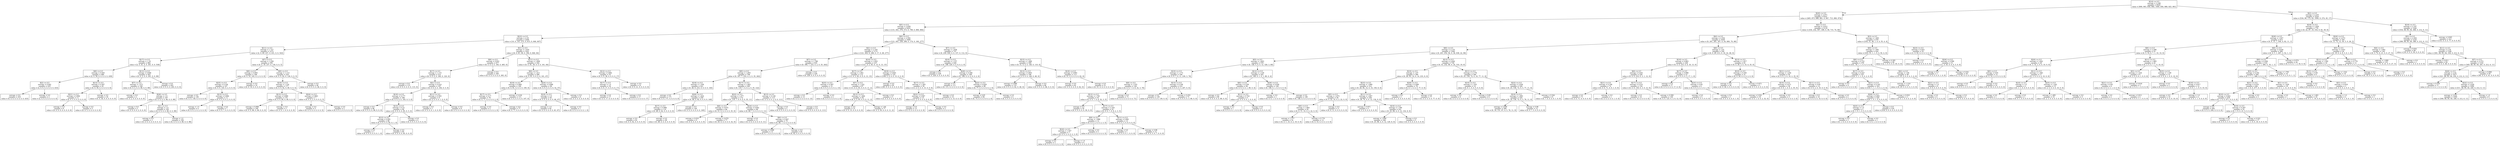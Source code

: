 digraph Tree {
node [shape=box] ;
0 [label="X[14] <= 0.5\nentropy = 3.168\nsamples = 8545\nvalue = [999, 963, 858, 964, 1000, 856, 989, 925, 991]"] ;
1 [label="X[20] <= 0.5\nentropy = 2.971\nsamples = 6321\nvalue = [465, 873, 686, 881, 0, 847, 715, 880, 974]"] ;
0 -> 1 [labeldistance=2.5, labelangle=45, headlabel="True"] ;
2 [label="X[5] <= 0.5\nentropy = 2.658\nsamples = 4203\nvalue = [131, 641, 379, 573, 0, 789, 0, 806, 884]"] ;
1 -> 2 ;
3 [label="X[23] <= 0.5\nentropy = 2.18\nsamples = 2294\nvalue = [10, 0, 141, 275, 0, 615, 0, 646, 607]"] ;
2 -> 3 ;
4 [label="X[11] <= 0.5\nentropy = 1.727\nsamples = 1273\nvalue = [2, 0, 60, 237, 0, 431, 0, 0, 543]"] ;
3 -> 4 ;
5 [label="X[17] <= 0.5\nentropy = 1.19\nsamples = 882\nvalue = [2, 0, 41, 0, 0, 301, 0, 0, 538]"] ;
4 -> 5 ;
6 [label="X[8] <= 0.5\nentropy = 0.445\nsamples = 480\nvalue = [2, 0, 39, 0, 0, 0, 0, 0, 439]"] ;
5 -> 6 ;
7 [label="X[2] <= 0.5\nentropy = 0.042\nsamples = 435\nvalue = [2, 0, 0, 0, 0, 0, 0, 0, 433]"] ;
6 -> 7 ;
8 [label="entropy = 0.0\nsamples = 433\nvalue = [0, 0, 0, 0, 0, 0, 0, 0, 433]"] ;
7 -> 8 ;
9 [label="entropy = 0.0\nsamples = 2\nvalue = [2, 0, 0, 0, 0, 0, 0, 0, 0]"] ;
7 -> 9 ;
10 [label="X[13] <= 0.5\nentropy = 0.567\nsamples = 45\nvalue = [0, 0, 39, 0, 0, 0, 0, 0, 6]"] ;
6 -> 10 ;
11 [label="X[21] <= 0.5\nentropy = 0.994\nsamples = 11\nvalue = [0, 0, 5, 0, 0, 0, 0, 0, 6]"] ;
10 -> 11 ;
12 [label="entropy = 0.0\nsamples = 6\nvalue = [0, 0, 0, 0, 0, 0, 0, 0, 6]"] ;
11 -> 12 ;
13 [label="entropy = 0.0\nsamples = 5\nvalue = [0, 0, 5, 0, 0, 0, 0, 0, 0]"] ;
11 -> 13 ;
14 [label="entropy = 0.0\nsamples = 34\nvalue = [0, 0, 34, 0, 0, 0, 0, 0, 0]"] ;
10 -> 14 ;
15 [label="X[13] <= 0.5\nentropy = 0.848\nsamples = 402\nvalue = [0, 0, 2, 0, 0, 301, 0, 0, 99]"] ;
5 -> 15 ;
16 [label="X[7] <= 0.5\nentropy = 1.071\nsamples = 199\nvalue = [0, 0, 2, 0, 0, 98, 0, 0, 99]"] ;
15 -> 16 ;
17 [label="entropy = 0.0\nsamples = 2\nvalue = [0, 0, 2, 0, 0, 0, 0, 0, 0]"] ;
16 -> 17 ;
18 [label="X[26] <= 0.5\nentropy = 1.0\nsamples = 197\nvalue = [0, 0, 0, 0, 0, 98, 0, 0, 99]"] ;
16 -> 18 ;
19 [label="entropy = 0.0\nsamples = 2\nvalue = [0, 0, 0, 0, 0, 2, 0, 0, 0]"] ;
18 -> 19 ;
20 [label="X[1] <= 0.5\nentropy = 1.0\nsamples = 195\nvalue = [0, 0, 0, 0, 0, 96, 0, 0, 99]"] ;
18 -> 20 ;
21 [label="entropy = 0.0\nsamples = 1\nvalue = [0, 0, 0, 0, 0, 0, 0, 0, 1]"] ;
20 -> 21 ;
22 [label="entropy = 1.0\nsamples = 194\nvalue = [0, 0, 0, 0, 0, 96, 0, 0, 98]"] ;
20 -> 22 ;
23 [label="entropy = 0.0\nsamples = 203\nvalue = [0, 0, 0, 0, 0, 203, 0, 0, 0]"] ;
15 -> 23 ;
24 [label="X[7] <= 0.5\nentropy = 1.258\nsamples = 391\nvalue = [0, 0, 19, 237, 0, 130, 0, 0, 5]"] ;
4 -> 24 ;
25 [label="X[8] <= 0.5\nentropy = 0.605\nsamples = 166\nvalue = [0, 0, 19, 145, 0, 2, 0, 0, 0]"] ;
24 -> 25 ;
26 [label="X[25] <= 0.5\nentropy = 0.104\nsamples = 147\nvalue = [0, 0, 0, 145, 0, 2, 0, 0, 0]"] ;
25 -> 26 ;
27 [label="entropy = 0.0\nsamples = 136\nvalue = [0, 0, 0, 136, 0, 0, 0, 0, 0]"] ;
26 -> 27 ;
28 [label="X[15] <= 0.5\nentropy = 0.684\nsamples = 11\nvalue = [0, 0, 0, 9, 0, 2, 0, 0, 0]"] ;
26 -> 28 ;
29 [label="entropy = 1.0\nsamples = 4\nvalue = [0, 0, 0, 2, 0, 2, 0, 0, 0]"] ;
28 -> 29 ;
30 [label="entropy = 0.0\nsamples = 7\nvalue = [0, 0, 0, 7, 0, 0, 0, 0, 0]"] ;
28 -> 30 ;
31 [label="entropy = 0.0\nsamples = 19\nvalue = [0, 0, 19, 0, 0, 0, 0, 0, 0]"] ;
25 -> 31 ;
32 [label="X[0] <= 0.5\nentropy = 1.113\nsamples = 225\nvalue = [0, 0, 0, 92, 0, 128, 0, 0, 5]"] ;
24 -> 32 ;
33 [label="X[16] <= 0.5\nentropy = 1.154\nsamples = 177\nvalue = [0, 0, 0, 92, 0, 80, 0, 0, 5]"] ;
32 -> 33 ;
34 [label="X[13] <= 0.5\nentropy = 0.998\nsamples = 170\nvalue = [0, 0, 0, 90, 0, 80, 0, 0, 0]"] ;
33 -> 34 ;
35 [label="entropy = 0.998\nsamples = 169\nvalue = [0, 0, 0, 89, 0, 80, 0, 0, 0]"] ;
34 -> 35 ;
36 [label="entropy = 0.0\nsamples = 1\nvalue = [0, 0, 0, 1, 0, 0, 0, 0, 0]"] ;
34 -> 36 ;
37 [label="X[24] <= 0.5\nentropy = 0.863\nsamples = 7\nvalue = [0, 0, 0, 2, 0, 0, 0, 0, 5]"] ;
33 -> 37 ;
38 [label="entropy = 0.0\nsamples = 5\nvalue = [0, 0, 0, 0, 0, 0, 0, 0, 5]"] ;
37 -> 38 ;
39 [label="entropy = 0.0\nsamples = 2\nvalue = [0, 0, 0, 2, 0, 0, 0, 0, 0]"] ;
37 -> 39 ;
40 [label="entropy = 0.0\nsamples = 48\nvalue = [0, 0, 0, 0, 0, 48, 0, 0, 0]"] ;
32 -> 40 ;
41 [label="X[1] <= 0.5\nentropy = 1.635\nsamples = 1021\nvalue = [8, 0, 81, 38, 0, 184, 0, 646, 64]"] ;
3 -> 41 ;
42 [label="X[6] <= 0.5\nentropy = 0.931\nsamples = 677\nvalue = [8, 0, 0, 0, 0, 184, 0, 485, 0]"] ;
41 -> 42 ;
43 [label="X[17] <= 0.5\nentropy = 1.115\nsamples = 312\nvalue = [8, 0, 0, 0, 0, 184, 0, 120, 0]"] ;
42 -> 43 ;
44 [label="entropy = 0.0\nsamples = 115\nvalue = [0, 0, 0, 0, 0, 0, 0, 115, 0]"] ;
43 -> 44 ;
45 [label="X[2] <= 0.5\nentropy = 0.414\nsamples = 197\nvalue = [8, 0, 0, 0, 0, 184, 0, 5, 0]"] ;
43 -> 45 ;
46 [label="X[19] <= 0.5\nentropy = 0.177\nsamples = 188\nvalue = [0, 0, 0, 0, 0, 183, 0, 5, 0]"] ;
45 -> 46 ;
47 [label="entropy = 0.0\nsamples = 98\nvalue = [0, 0, 0, 0, 0, 98, 0, 0, 0]"] ;
46 -> 47 ;
48 [label="X[10] <= 0.5\nentropy = 0.31\nsamples = 90\nvalue = [0, 0, 0, 0, 0, 85, 0, 5, 0]"] ;
46 -> 48 ;
49 [label="X[12] <= 0.5\nentropy = 0.091\nsamples = 86\nvalue = [0, 0, 0, 0, 0, 85, 0, 1, 0]"] ;
48 -> 49 ;
50 [label="entropy = 0.0\nsamples = 1\nvalue = [0, 0, 0, 0, 0, 0, 0, 1, 0]"] ;
49 -> 50 ;
51 [label="entropy = 0.0\nsamples = 85\nvalue = [0, 0, 0, 0, 0, 85, 0, 0, 0]"] ;
49 -> 51 ;
52 [label="entropy = 0.0\nsamples = 4\nvalue = [0, 0, 0, 0, 0, 0, 0, 4, 0]"] ;
48 -> 52 ;
53 [label="X[11] <= 0.5\nentropy = 0.503\nsamples = 9\nvalue = [8, 0, 0, 0, 0, 1, 0, 0, 0]"] ;
45 -> 53 ;
54 [label="entropy = 0.0\nsamples = 1\nvalue = [0, 0, 0, 0, 0, 1, 0, 0, 0]"] ;
53 -> 54 ;
55 [label="entropy = 0.0\nsamples = 8\nvalue = [8, 0, 0, 0, 0, 0, 0, 0, 0]"] ;
53 -> 55 ;
56 [label="entropy = 0.0\nsamples = 365\nvalue = [0, 0, 0, 0, 0, 0, 0, 365, 0]"] ;
42 -> 56 ;
57 [label="X[11] <= 0.5\nentropy = 1.806\nsamples = 344\nvalue = [0, 0, 81, 38, 0, 0, 0, 161, 64]"] ;
41 -> 57 ;
58 [label="X[6] <= 0.5\nentropy = 1.411\nsamples = 289\nvalue = [0, 0, 81, 0, 0, 0, 0, 161, 47]"] ;
57 -> 58 ;
59 [label="X[18] <= 0.5\nentropy = 0.984\nsamples = 190\nvalue = [0, 0, 81, 0, 0, 0, 0, 109, 0]"] ;
58 -> 59 ;
60 [label="X[17] <= 0.5\nentropy = 0.17\nsamples = 79\nvalue = [0, 0, 77, 0, 0, 0, 0, 2, 0]"] ;
59 -> 60 ;
61 [label="entropy = 0.0\nsamples = 2\nvalue = [0, 0, 0, 0, 0, 0, 0, 2, 0]"] ;
60 -> 61 ;
62 [label="entropy = 0.0\nsamples = 77\nvalue = [0, 0, 77, 0, 0, 0, 0, 0, 0]"] ;
60 -> 62 ;
63 [label="entropy = 0.224\nsamples = 111\nvalue = [0, 0, 4, 0, 0, 0, 0, 107, 0]"] ;
59 -> 63 ;
64 [label="X[24] <= 0.5\nentropy = 0.998\nsamples = 99\nvalue = [0, 0, 0, 0, 0, 0, 0, 52, 47]"] ;
58 -> 64 ;
65 [label="X[18] <= 0.5\nentropy = 1.0\nsamples = 93\nvalue = [0, 0, 0, 0, 0, 0, 0, 46, 47]"] ;
64 -> 65 ;
66 [label="entropy = 1.0\nsamples = 92\nvalue = [0, 0, 0, 0, 0, 0, 0, 45, 47]"] ;
65 -> 66 ;
67 [label="entropy = 0.0\nsamples = 1\nvalue = [0, 0, 0, 0, 0, 0, 0, 1, 0]"] ;
65 -> 67 ;
68 [label="entropy = 0.0\nsamples = 6\nvalue = [0, 0, 0, 0, 0, 0, 0, 6, 0]"] ;
64 -> 68 ;
69 [label="X[12] <= 0.5\nentropy = 0.892\nsamples = 55\nvalue = [0, 0, 0, 38, 0, 0, 0, 0, 17]"] ;
57 -> 69 ;
70 [label="X[17] <= 0.5\nentropy = 1.0\nsamples = 34\nvalue = [0, 0, 0, 17, 0, 0, 0, 0, 17]"] ;
69 -> 70 ;
71 [label="entropy = 0.0\nsamples = 17\nvalue = [0, 0, 0, 17, 0, 0, 0, 0, 0]"] ;
70 -> 71 ;
72 [label="entropy = 0.0\nsamples = 17\nvalue = [0, 0, 0, 0, 0, 0, 0, 0, 17]"] ;
70 -> 72 ;
73 [label="entropy = 0.0\nsamples = 21\nvalue = [0, 0, 0, 21, 0, 0, 0, 0, 0]"] ;
69 -> 73 ;
74 [label="X[0] <= 0.5\nentropy = 2.592\nsamples = 1909\nvalue = [121, 641, 238, 298, 0, 174, 0, 160, 277]"] ;
2 -> 74 ;
75 [label="X[2] <= 0.5\nentropy = 2.193\nsamples = 1172\nvalue = [121, 402, 9, 298, 0, 17, 0, 48, 277]"] ;
74 -> 75 ;
76 [label="X[7] <= 0.5\nentropy = 1.788\nsamples = 935\nvalue = [0, 396, 7, 233, 0, 2, 0, 35, 262]"] ;
75 -> 76 ;
77 [label="X[9] <= 0.5\nentropy = 1.855\nsamples = 706\nvalue = [0, 167, 7, 233, 0, 2, 0, 35, 262]"] ;
76 -> 77 ;
78 [label="X[18] <= 0.5\nentropy = 1.358\nsamples = 421\nvalue = [0, 48, 0, 233, 0, 0, 0, 0, 140]"] ;
77 -> 78 ;
79 [label="entropy = 0.0\nsamples = 171\nvalue = [0, 0, 0, 171, 0, 0, 0, 0, 0]"] ;
78 -> 79 ;
80 [label="X[26] <= 0.5\nentropy = 1.424\nsamples = 250\nvalue = [0, 48, 0, 62, 0, 0, 0, 0, 140]"] ;
78 -> 80 ;
81 [label="X[17] <= 0.5\nentropy = 0.988\nsamples = 110\nvalue = [0, 48, 0, 62, 0, 0, 0, 0, 0]"] ;
80 -> 81 ;
82 [label="entropy = 0.0\nsamples = 62\nvalue = [0, 0, 0, 62, 0, 0, 0, 0, 0]"] ;
81 -> 82 ;
83 [label="entropy = 0.0\nsamples = 48\nvalue = [0, 48, 0, 0, 0, 0, 0, 0, 0]"] ;
81 -> 83 ;
84 [label="entropy = 0.0\nsamples = 140\nvalue = [0, 0, 0, 0, 0, 0, 0, 0, 140]"] ;
80 -> 84 ;
85 [label="X[17] <= 0.5\nentropy = 1.603\nsamples = 285\nvalue = [0, 119, 7, 0, 0, 2, 0, 35, 122]"] ;
77 -> 85 ;
86 [label="X[22] <= 0.5\nentropy = 1.277\nsamples = 172\nvalue = [0, 119, 7, 0, 0, 0, 0, 35, 11]"] ;
85 -> 86 ;
87 [label="X[6] <= 0.5\nentropy = 0.975\nsamples = 86\nvalue = [0, 51, 0, 0, 0, 0, 0, 35, 0]"] ;
86 -> 87 ;
88 [label="entropy = 0.918\nsamples = 9\nvalue = [0, 6, 0, 0, 0, 0, 0, 3, 0]"] ;
87 -> 88 ;
89 [label="entropy = 0.979\nsamples = 77\nvalue = [0, 45, 0, 0, 0, 0, 0, 32, 0]"] ;
87 -> 89 ;
90 [label="X[24] <= 0.5\nentropy = 0.942\nsamples = 86\nvalue = [0, 68, 7, 0, 0, 0, 0, 0, 11]"] ;
86 -> 90 ;
91 [label="entropy = 0.0\nsamples = 11\nvalue = [0, 0, 0, 0, 0, 0, 0, 0, 11]"] ;
90 -> 91 ;
92 [label="X[6] <= 0.5\nentropy = 0.447\nsamples = 75\nvalue = [0, 68, 7, 0, 0, 0, 0, 0, 0]"] ;
90 -> 92 ;
93 [label="entropy = 0.996\nsamples = 13\nvalue = [0, 6, 7, 0, 0, 0, 0, 0, 0]"] ;
92 -> 93 ;
94 [label="entropy = 0.0\nsamples = 62\nvalue = [0, 62, 0, 0, 0, 0, 0, 0, 0]"] ;
92 -> 94 ;
95 [label="X[13] <= 0.5\nentropy = 0.128\nsamples = 113\nvalue = [0, 0, 0, 0, 0, 2, 0, 0, 111]"] ;
85 -> 95 ;
96 [label="entropy = 0.0\nsamples = 2\nvalue = [0, 0, 0, 0, 0, 2, 0, 0, 0]"] ;
95 -> 96 ;
97 [label="entropy = 0.0\nsamples = 111\nvalue = [0, 0, 0, 0, 0, 0, 0, 0, 111]"] ;
95 -> 97 ;
98 [label="entropy = 0.0\nsamples = 229\nvalue = [0, 229, 0, 0, 0, 0, 0, 0, 0]"] ;
76 -> 98 ;
99 [label="X[10] <= 0.5\nentropy = 1.933\nsamples = 237\nvalue = [121, 6, 2, 65, 0, 15, 0, 13, 15]"] ;
75 -> 99 ;
100 [label="X[17] <= 0.5\nentropy = 1.841\nsamples = 112\nvalue = [13, 4, 2, 65, 0, 0, 0, 13, 15]"] ;
99 -> 100 ;
101 [label="X[25] <= 0.5\nentropy = 0.567\nsamples = 15\nvalue = [0, 0, 0, 0, 0, 0, 0, 2, 13]"] ;
100 -> 101 ;
102 [label="entropy = 0.0\nsamples = 13\nvalue = [0, 0, 0, 0, 0, 0, 0, 0, 13]"] ;
101 -> 102 ;
103 [label="entropy = 0.0\nsamples = 2\nvalue = [0, 0, 0, 0, 0, 0, 0, 2, 0]"] ;
101 -> 103 ;
104 [label="X[7] <= 0.5\nentropy = 1.552\nsamples = 97\nvalue = [13, 4, 2, 65, 0, 0, 0, 11, 2]"] ;
100 -> 104 ;
105 [label="X[13] <= 0.5\nentropy = 1.464\nsamples = 92\nvalue = [8, 4, 2, 65, 0, 0, 0, 11, 2]"] ;
104 -> 105 ;
106 [label="entropy = 0.0\nsamples = 15\nvalue = [0, 0, 0, 15, 0, 0, 0, 0, 0]"] ;
105 -> 106 ;
107 [label="entropy = 1.64\nsamples = 77\nvalue = [8, 4, 2, 50, 0, 0, 0, 11, 2]"] ;
105 -> 107 ;
108 [label="entropy = 0.0\nsamples = 5\nvalue = [5, 0, 0, 0, 0, 0, 0, 0, 0]"] ;
104 -> 108 ;
109 [label="X[18] <= 0.5\nentropy = 0.645\nsamples = 125\nvalue = [108, 2, 0, 0, 0, 15, 0, 0, 0]"] ;
99 -> 109 ;
110 [label="entropy = 0.0\nsamples = 95\nvalue = [95, 0, 0, 0, 0, 0, 0, 0, 0]"] ;
109 -> 110 ;
111 [label="X[17] <= 0.5\nentropy = 1.283\nsamples = 30\nvalue = [13, 2, 0, 0, 0, 15, 0, 0, 0]"] ;
109 -> 111 ;
112 [label="X[22] <= 0.5\nentropy = 0.567\nsamples = 15\nvalue = [13, 2, 0, 0, 0, 0, 0, 0, 0]"] ;
111 -> 112 ;
113 [label="entropy = 0.0\nsamples = 13\nvalue = [13, 0, 0, 0, 0, 0, 0, 0, 0]"] ;
112 -> 113 ;
114 [label="entropy = 0.0\nsamples = 2\nvalue = [0, 2, 0, 0, 0, 0, 0, 0, 0]"] ;
112 -> 114 ;
115 [label="entropy = 0.0\nsamples = 15\nvalue = [0, 0, 0, 0, 0, 15, 0, 0, 0]"] ;
111 -> 115 ;
116 [label="X[7] <= 0.5\nentropy = 1.939\nsamples = 737\nvalue = [0, 239, 229, 0, 0, 157, 0, 112, 0]"] ;
74 -> 116 ;
117 [label="X[10] <= 0.5\nentropy = 1.157\nsamples = 428\nvalue = [0, 188, 229, 0, 0, 9, 0, 2, 0]"] ;
116 -> 117 ;
118 [label="entropy = 0.0\nsamples = 229\nvalue = [0, 0, 229, 0, 0, 0, 0, 0, 0]"] ;
117 -> 118 ;
119 [label="X[26] <= 0.5\nentropy = 0.346\nsamples = 199\nvalue = [0, 188, 0, 0, 0, 9, 0, 2, 0]"] ;
117 -> 119 ;
120 [label="entropy = 0.0\nsamples = 111\nvalue = [0, 111, 0, 0, 0, 0, 0, 0, 0]"] ;
119 -> 120 ;
121 [label="X[22] <= 0.5\nentropy = 0.629\nsamples = 88\nvalue = [0, 77, 0, 0, 0, 9, 0, 2, 0]"] ;
119 -> 121 ;
122 [label="entropy = 0.65\nsamples = 84\nvalue = [0, 73, 0, 0, 0, 9, 0, 2, 0]"] ;
121 -> 122 ;
123 [label="entropy = 0.0\nsamples = 4\nvalue = [0, 4, 0, 0, 0, 0, 0, 0, 0]"] ;
121 -> 123 ;
124 [label="X[15] <= 0.5\nentropy = 1.468\nsamples = 309\nvalue = [0, 51, 0, 0, 0, 148, 0, 110, 0]"] ;
116 -> 124 ;
125 [label="X[13] <= 0.5\nentropy = 0.803\nsamples = 196\nvalue = [0, 0, 0, 0, 0, 148, 0, 48, 0]"] ;
124 -> 125 ;
126 [label="entropy = 0.988\nsamples = 110\nvalue = [0, 0, 0, 0, 0, 62, 0, 48, 0]"] ;
125 -> 126 ;
127 [label="entropy = 0.0\nsamples = 86\nvalue = [0, 0, 0, 0, 0, 86, 0, 0, 0]"] ;
125 -> 127 ;
128 [label="X[18] <= 0.5\nentropy = 0.993\nsamples = 113\nvalue = [0, 51, 0, 0, 0, 0, 0, 62, 0]"] ;
124 -> 128 ;
129 [label="entropy = 0.0\nsamples = 62\nvalue = [0, 0, 0, 0, 0, 0, 0, 62, 0]"] ;
128 -> 129 ;
130 [label="entropy = 0.0\nsamples = 51\nvalue = [0, 51, 0, 0, 0, 0, 0, 0, 0]"] ;
128 -> 130 ;
131 [label="X[2] <= 0.5\nentropy = 2.612\nsamples = 2118\nvalue = [334, 232, 307, 308, 0, 58, 715, 74, 90]"] ;
1 -> 131 ;
132 [label="X[4] <= 0.5\nentropy = 2.354\nsamples = 1639\nvalue = [0, 201, 261, 307, 0, 54, 660, 70, 86]"] ;
131 -> 132 ;
133 [label="X[8] <= 0.5\nentropy = 2.135\nsamples = 1309\nvalue = [0, 201, 232, 94, 0, 36, 638, 22, 86]"] ;
132 -> 133 ;
134 [label="X[5] <= 0.5\nentropy = 1.603\nsamples = 579\nvalue = [0, 148, 0, 8, 0, 12, 328, 3, 80]"] ;
133 -> 134 ;
135 [label="X[10] <= 0.5\nentropy = 1.173\nsamples = 336\nvalue = [0, 0, 0, 7, 0, 11, 239, 3, 76]"] ;
134 -> 135 ;
136 [label="X[6] <= 0.5\nentropy = 1.555\nsamples = 126\nvalue = [0, 0, 0, 7, 0, 8, 32, 3, 76]"] ;
135 -> 136 ;
137 [label="X[12] <= 0.5\nentropy = 1.781\nsamples = 55\nvalue = [0, 0, 0, 7, 0, 8, 32, 3, 5]"] ;
136 -> 137 ;
138 [label="entropy = 0.0\nsamples = 30\nvalue = [0, 0, 0, 0, 0, 0, 30, 0, 0]"] ;
137 -> 138 ;
139 [label="X[17] <= 0.5\nentropy = 2.163\nsamples = 25\nvalue = [0, 0, 0, 7, 0, 8, 2, 3, 5]"] ;
137 -> 139 ;
140 [label="X[9] <= 0.5\nentropy = 1.888\nsamples = 12\nvalue = [0, 0, 0, 2, 0, 0, 2, 3, 5]"] ;
139 -> 140 ;
141 [label="X[24] <= 0.5\nentropy = 1.557\nsamples = 7\nvalue = [0, 0, 0, 2, 0, 0, 2, 3, 0]"] ;
140 -> 141 ;
142 [label="entropy = 0.0\nsamples = 3\nvalue = [0, 0, 0, 0, 0, 0, 0, 3, 0]"] ;
141 -> 142 ;
143 [label="entropy = 1.0\nsamples = 4\nvalue = [0, 0, 0, 2, 0, 0, 2, 0, 0]"] ;
141 -> 143 ;
144 [label="entropy = 0.0\nsamples = 5\nvalue = [0, 0, 0, 0, 0, 0, 0, 0, 5]"] ;
140 -> 144 ;
145 [label="X[11] <= 0.5\nentropy = 0.961\nsamples = 13\nvalue = [0, 0, 0, 5, 0, 8, 0, 0, 0]"] ;
139 -> 145 ;
146 [label="entropy = 0.0\nsamples = 1\nvalue = [0, 0, 0, 0, 0, 1, 0, 0, 0]"] ;
145 -> 146 ;
147 [label="entropy = 0.98\nsamples = 12\nvalue = [0, 0, 0, 5, 0, 7, 0, 0, 0]"] ;
145 -> 147 ;
148 [label="entropy = 0.0\nsamples = 71\nvalue = [0, 0, 0, 0, 0, 0, 0, 0, 71]"] ;
136 -> 148 ;
149 [label="X[13] <= 0.5\nentropy = 0.108\nsamples = 210\nvalue = [0, 0, 0, 0, 0, 3, 207, 0, 0]"] ;
135 -> 149 ;
150 [label="entropy = 0.0\nsamples = 139\nvalue = [0, 0, 0, 0, 0, 0, 139, 0, 0]"] ;
149 -> 150 ;
151 [label="entropy = 0.253\nsamples = 71\nvalue = [0, 0, 0, 0, 0, 3, 68, 0, 0]"] ;
149 -> 151 ;
152 [label="X[12] <= 0.5\nentropy = 1.129\nsamples = 243\nvalue = [0, 148, 0, 1, 0, 1, 89, 0, 4]"] ;
134 -> 152 ;
153 [label="X[6] <= 0.5\nentropy = 0.338\nsamples = 94\nvalue = [0, 0, 0, 0, 0, 1, 89, 0, 4]"] ;
152 -> 153 ;
154 [label="entropy = 0.0\nsamples = 89\nvalue = [0, 0, 0, 0, 0, 0, 89, 0, 0]"] ;
153 -> 154 ;
155 [label="X[11] <= 0.5\nentropy = 0.722\nsamples = 5\nvalue = [0, 0, 0, 0, 0, 1, 0, 0, 4]"] ;
153 -> 155 ;
156 [label="entropy = 0.0\nsamples = 1\nvalue = [0, 0, 0, 0, 0, 1, 0, 0, 0]"] ;
155 -> 156 ;
157 [label="entropy = 0.0\nsamples = 4\nvalue = [0, 0, 0, 0, 0, 0, 0, 0, 4]"] ;
155 -> 157 ;
158 [label="X[26] <= 0.5\nentropy = 0.058\nsamples = 149\nvalue = [0, 148, 0, 1, 0, 0, 0, 0, 0]"] ;
152 -> 158 ;
159 [label="entropy = 0.0\nsamples = 1\nvalue = [0, 0, 0, 1, 0, 0, 0, 0, 0]"] ;
158 -> 159 ;
160 [label="entropy = 0.0\nsamples = 148\nvalue = [0, 148, 0, 0, 0, 0, 0, 0, 0]"] ;
158 -> 160 ;
161 [label="X[13] <= 0.5\nentropy = 2.044\nsamples = 730\nvalue = [0, 53, 232, 86, 0, 24, 310, 19, 6]"] ;
133 -> 161 ;
162 [label="X[10] <= 0.5\nentropy = 1.67\nsamples = 390\nvalue = [0, 28, 93, 14, 0, 14, 233, 8, 0]"] ;
161 -> 162 ;
163 [label="X[23] <= 0.5\nentropy = 1.869\nsamples = 312\nvalue = [0, 28, 92, 14, 0, 14, 156, 8, 0]"] ;
162 -> 163 ;
164 [label="X[5] <= 0.5\nentropy = 1.675\nsamples = 56\nvalue = [0, 0, 22, 10, 0, 2, 22, 0, 0]"] ;
163 -> 164 ;
165 [label="X[9] <= 0.5\nentropy = 1.683\nsamples = 45\nvalue = [0, 0, 11, 10, 0, 2, 22, 0, 0]"] ;
164 -> 165 ;
166 [label="entropy = 1.377\nsamples = 32\nvalue = [0, 0, 1, 10, 0, 2, 19, 0, 0]"] ;
165 -> 166 ;
167 [label="entropy = 0.779\nsamples = 13\nvalue = [0, 0, 10, 0, 0, 0, 3, 0, 0]"] ;
165 -> 167 ;
168 [label="entropy = 0.0\nsamples = 11\nvalue = [0, 0, 11, 0, 0, 0, 0, 0, 0]"] ;
164 -> 168 ;
169 [label="X[11] <= 0.5\nentropy = 1.807\nsamples = 256\nvalue = [0, 28, 70, 4, 0, 12, 134, 8, 0]"] ;
163 -> 169 ;
170 [label="entropy = 0.971\nsamples = 5\nvalue = [0, 3, 2, 0, 0, 0, 0, 0, 0]"] ;
169 -> 170 ;
171 [label="X[16] <= 0.5\nentropy = 1.789\nsamples = 251\nvalue = [0, 25, 68, 4, 0, 12, 134, 8, 0]"] ;
169 -> 171 ;
172 [label="entropy = 1.806\nsamples = 246\nvalue = [0, 25, 68, 4, 0, 12, 129, 8, 0]"] ;
171 -> 172 ;
173 [label="entropy = 0.0\nsamples = 5\nvalue = [0, 0, 0, 0, 0, 0, 5, 0, 0]"] ;
171 -> 173 ;
174 [label="X[26] <= 0.5\nentropy = 0.099\nsamples = 78\nvalue = [0, 0, 1, 0, 0, 0, 77, 0, 0]"] ;
162 -> 174 ;
175 [label="entropy = 0.0\nsamples = 1\nvalue = [0, 0, 1, 0, 0, 0, 0, 0, 0]"] ;
174 -> 175 ;
176 [label="entropy = 0.0\nsamples = 77\nvalue = [0, 0, 0, 0, 0, 0, 77, 0, 0]"] ;
174 -> 176 ;
177 [label="X[11] <= 0.5\nentropy = 2.176\nsamples = 340\nvalue = [0, 25, 139, 72, 0, 10, 77, 11, 6]"] ;
161 -> 177 ;
178 [label="X[10] <= 0.5\nentropy = 1.325\nsamples = 12\nvalue = [0, 0, 1, 0, 0, 5, 0, 0, 6]"] ;
177 -> 178 ;
179 [label="entropy = 0.0\nsamples = 6\nvalue = [0, 0, 0, 0, 0, 0, 0, 0, 6]"] ;
178 -> 179 ;
180 [label="entropy = 0.65\nsamples = 6\nvalue = [0, 0, 1, 0, 0, 5, 0, 0, 0]"] ;
178 -> 180 ;
181 [label="X[22] <= 0.5\nentropy = 2.036\nsamples = 328\nvalue = [0, 25, 138, 72, 0, 5, 77, 11, 0]"] ;
177 -> 181 ;
182 [label="X[16] <= 0.5\nentropy = 1.995\nsamples = 320\nvalue = [0, 18, 138, 72, 0, 5, 76, 11, 0]"] ;
181 -> 182 ;
183 [label="entropy = 2.009\nsamples = 308\nvalue = [0, 18, 131, 67, 0, 5, 76, 11, 0]"] ;
182 -> 183 ;
184 [label="entropy = 0.98\nsamples = 12\nvalue = [0, 0, 7, 5, 0, 0, 0, 0, 0]"] ;
182 -> 184 ;
185 [label="entropy = 0.544\nsamples = 8\nvalue = [0, 7, 0, 0, 0, 0, 1, 0, 0]"] ;
181 -> 185 ;
186 [label="X[8] <= 0.5\nentropy = 1.61\nsamples = 330\nvalue = [0, 0, 29, 213, 0, 18, 22, 48, 0]"] ;
132 -> 186 ;
187 [label="X[10] <= 0.5\nentropy = 0.863\nsamples = 249\nvalue = [0, 0, 0, 210, 0, 8, 18, 13, 0]"] ;
186 -> 187 ;
188 [label="X[6] <= 0.5\nentropy = 0.441\nsamples = 226\nvalue = [0, 0, 0, 210, 0, 3, 1, 12, 0]"] ;
187 -> 188 ;
189 [label="X[21] <= 0.5\nentropy = 0.106\nsamples = 72\nvalue = [0, 0, 0, 71, 0, 0, 1, 0, 0]"] ;
188 -> 189 ;
190 [label="entropy = 0.0\nsamples = 71\nvalue = [0, 0, 0, 71, 0, 0, 0, 0, 0]"] ;
189 -> 190 ;
191 [label="entropy = 0.0\nsamples = 1\nvalue = [0, 0, 0, 0, 0, 0, 1, 0, 0]"] ;
189 -> 191 ;
192 [label="X[17] <= 0.5\nentropy = 0.531\nsamples = 154\nvalue = [0, 0, 0, 139, 0, 3, 0, 12, 0]"] ;
188 -> 192 ;
193 [label="entropy = 0.0\nsamples = 14\nvalue = [0, 0, 0, 14, 0, 0, 0, 0, 0]"] ;
192 -> 193 ;
194 [label="entropy = 0.569\nsamples = 140\nvalue = [0, 0, 0, 125, 0, 3, 0, 12, 0]"] ;
192 -> 194 ;
195 [label="X[17] <= 0.5\nentropy = 0.998\nsamples = 23\nvalue = [0, 0, 0, 0, 0, 5, 17, 1, 0]"] ;
187 -> 195 ;
196 [label="entropy = 0.0\nsamples = 17\nvalue = [0, 0, 0, 0, 0, 0, 17, 0, 0]"] ;
195 -> 196 ;
197 [label="X[23] <= 0.5\nentropy = 0.65\nsamples = 6\nvalue = [0, 0, 0, 0, 0, 5, 0, 1, 0]"] ;
195 -> 197 ;
198 [label="entropy = 0.0\nsamples = 5\nvalue = [0, 0, 0, 0, 0, 5, 0, 0, 0]"] ;
197 -> 198 ;
199 [label="entropy = 0.0\nsamples = 1\nvalue = [0, 0, 0, 0, 0, 0, 0, 1, 0]"] ;
197 -> 199 ;
200 [label="X[13] <= 0.5\nentropy = 1.817\nsamples = 81\nvalue = [0, 0, 29, 3, 0, 10, 4, 35, 0]"] ;
186 -> 200 ;
201 [label="X[10] <= 0.5\nentropy = 0.345\nsamples = 31\nvalue = [0, 0, 29, 0, 0, 0, 2, 0, 0]"] ;
200 -> 201 ;
202 [label="entropy = 0.0\nsamples = 26\nvalue = [0, 0, 26, 0, 0, 0, 0, 0, 0]"] ;
201 -> 202 ;
203 [label="entropy = 0.971\nsamples = 5\nvalue = [0, 0, 3, 0, 0, 0, 2, 0, 0]"] ;
201 -> 203 ;
204 [label="X[21] <= 0.5\nentropy = 1.254\nsamples = 50\nvalue = [0, 0, 0, 3, 0, 10, 2, 35, 0]"] ;
200 -> 204 ;
205 [label="X[10] <= 0.5\nentropy = 0.471\nsamples = 38\nvalue = [0, 0, 0, 1, 0, 0, 2, 35, 0]"] ;
204 -> 205 ;
206 [label="entropy = 0.501\nsamples = 35\nvalue = [0, 0, 0, 1, 0, 0, 2, 32, 0]"] ;
205 -> 206 ;
207 [label="entropy = 0.0\nsamples = 3\nvalue = [0, 0, 0, 0, 0, 0, 0, 3, 0]"] ;
205 -> 207 ;
208 [label="X[11] <= 0.5\nentropy = 0.65\nsamples = 12\nvalue = [0, 0, 0, 2, 0, 10, 0, 0, 0]"] ;
204 -> 208 ;
209 [label="entropy = 0.0\nsamples = 10\nvalue = [0, 0, 0, 0, 0, 10, 0, 0, 0]"] ;
208 -> 209 ;
210 [label="entropy = 0.0\nsamples = 2\nvalue = [0, 0, 0, 2, 0, 0, 0, 0, 0]"] ;
208 -> 210 ;
211 [label="X[3] <= 0.5\nentropy = 1.493\nsamples = 479\nvalue = [334, 31, 46, 1, 0, 4, 55, 4, 4]"] ;
131 -> 211 ;
212 [label="X[9] <= 0.5\nentropy = 1.081\nsamples = 424\nvalue = [333, 31, 1, 1, 0, 4, 50, 4, 0]"] ;
211 -> 212 ;
213 [label="X[6] <= 0.5\nentropy = 0.721\nsamples = 376\nvalue = [331, 30, 1, 1, 0, 4, 5, 4, 0]"] ;
212 -> 213 ;
214 [label="X[17] <= 0.5\nentropy = 0.227\nsamples = 327\nvalue = [318, 5, 1, 1, 0, 0, 2, 0, 0]"] ;
213 -> 214 ;
215 [label="entropy = 0.0\nsamples = 4\nvalue = [0, 4, 0, 0, 0, 0, 0, 0, 0]"] ;
214 -> 215 ;
216 [label="X[21] <= 0.5\nentropy = 0.145\nsamples = 323\nvalue = [318, 1, 1, 1, 0, 0, 2, 0, 0]"] ;
214 -> 216 ;
217 [label="X[26] <= 0.5\nentropy = 0.061\nsamples = 320\nvalue = [318, 1, 0, 1, 0, 0, 0, 0, 0]"] ;
216 -> 217 ;
218 [label="X[25] <= 0.5\nentropy = 1.0\nsamples = 2\nvalue = [0, 1, 0, 1, 0, 0, 0, 0, 0]"] ;
217 -> 218 ;
219 [label="entropy = 0.0\nsamples = 1\nvalue = [0, 1, 0, 0, 0, 0, 0, 0, 0]"] ;
218 -> 219 ;
220 [label="entropy = 0.0\nsamples = 1\nvalue = [0, 0, 0, 1, 0, 0, 0, 0, 0]"] ;
218 -> 220 ;
221 [label="entropy = 0.0\nsamples = 318\nvalue = [318, 0, 0, 0, 0, 0, 0, 0, 0]"] ;
217 -> 221 ;
222 [label="entropy = 0.918\nsamples = 3\nvalue = [0, 0, 1, 0, 0, 0, 2, 0, 0]"] ;
216 -> 222 ;
223 [label="X[4] <= 0.5\nentropy = 1.84\nsamples = 49\nvalue = [13, 25, 0, 0, 0, 4, 3, 4, 0]"] ;
213 -> 223 ;
224 [label="entropy = 1.519\nsamples = 41\nvalue = [9, 25, 0, 0, 0, 4, 3, 0, 0]"] ;
223 -> 224 ;
225 [label="X[21] <= 0.5\nentropy = 1.0\nsamples = 8\nvalue = [4, 0, 0, 0, 0, 0, 0, 4, 0]"] ;
223 -> 225 ;
226 [label="entropy = 0.0\nsamples = 4\nvalue = [0, 0, 0, 0, 0, 0, 0, 4, 0]"] ;
225 -> 226 ;
227 [label="entropy = 0.0\nsamples = 4\nvalue = [4, 0, 0, 0, 0, 0, 0, 0, 0]"] ;
225 -> 227 ;
228 [label="entropy = 0.395\nsamples = 48\nvalue = [2, 1, 0, 0, 0, 0, 45, 0, 0]"] ;
212 -> 228 ;
229 [label="X[23] <= 0.5\nentropy = 0.931\nsamples = 55\nvalue = [1, 0, 45, 0, 0, 0, 5, 0, 4]"] ;
211 -> 229 ;
230 [label="entropy = 0.0\nsamples = 4\nvalue = [0, 0, 0, 0, 0, 0, 0, 0, 4]"] ;
229 -> 230 ;
231 [label="X[26] <= 0.5\nentropy = 0.599\nsamples = 51\nvalue = [1, 0, 45, 0, 0, 0, 5, 0, 0]"] ;
229 -> 231 ;
232 [label="entropy = 0.0\nsamples = 1\nvalue = [0, 0, 0, 0, 0, 0, 1, 0, 0]"] ;
231 -> 232 ;
233 [label="entropy = 0.541\nsamples = 50\nvalue = [1, 0, 45, 0, 0, 0, 4, 0, 0]"] ;
231 -> 233 ;
234 [label="X[2] <= 0.5\nentropy = 2.235\nsamples = 2224\nvalue = [534, 90, 172, 83, 1000, 9, 274, 45, 17]"] ;
0 -> 234 [labeldistance=2.5, labelangle=-45, headlabel="False"] ;
235 [label="X[18] <= 0.5\nentropy = 1.638\nsamples = 778\nvalue = [0, 22, 87, 19, 534, 9, 62, 39, 6]"] ;
234 -> 235 ;
236 [label="X[26] <= 0.5\nentropy = 1.027\nsamples = 613\nvalue = [0, 9, 15, 7, 504, 4, 62, 11, 1]"] ;
235 -> 236 ;
237 [label="X[6] <= 0.5\nentropy = 2.586\nsamples = 53\nvalue = [0, 5, 14, 6, 7, 1, 10, 10, 0]"] ;
236 -> 237 ;
238 [label="X[20] <= 0.5\nentropy = 1.642\nsamples = 29\nvalue = [0, 3, 14, 2, 0, 0, 10, 0, 0]"] ;
237 -> 238 ;
239 [label="X[0] <= 0.5\nentropy = 0.65\nsamples = 12\nvalue = [0, 0, 10, 2, 0, 0, 0, 0, 0]"] ;
238 -> 239 ;
240 [label="entropy = 0.0\nsamples = 2\nvalue = [0, 0, 0, 2, 0, 0, 0, 0, 0]"] ;
239 -> 240 ;
241 [label="entropy = 0.0\nsamples = 10\nvalue = [0, 0, 10, 0, 0, 0, 0, 0, 0]"] ;
239 -> 241 ;
242 [label="X[11] <= 0.5\nentropy = 1.383\nsamples = 17\nvalue = [0, 3, 4, 0, 0, 0, 10, 0, 0]"] ;
238 -> 242 ;
243 [label="X[10] <= 0.5\nentropy = 1.0\nsamples = 2\nvalue = [0, 1, 1, 0, 0, 0, 0, 0, 0]"] ;
242 -> 243 ;
244 [label="entropy = 0.0\nsamples = 1\nvalue = [0, 1, 0, 0, 0, 0, 0, 0, 0]"] ;
243 -> 244 ;
245 [label="entropy = 0.0\nsamples = 1\nvalue = [0, 0, 1, 0, 0, 0, 0, 0, 0]"] ;
243 -> 245 ;
246 [label="X[25] <= 0.5\nentropy = 1.242\nsamples = 15\nvalue = [0, 2, 3, 0, 0, 0, 10, 0, 0]"] ;
242 -> 246 ;
247 [label="entropy = 1.485\nsamples = 10\nvalue = [0, 2, 3, 0, 0, 0, 5, 0, 0]"] ;
246 -> 247 ;
248 [label="entropy = 0.0\nsamples = 5\nvalue = [0, 0, 0, 0, 0, 0, 5, 0, 0]"] ;
246 -> 248 ;
249 [label="X[11] <= 0.5\nentropy = 1.965\nsamples = 24\nvalue = [0, 2, 0, 4, 7, 1, 0, 10, 0]"] ;
237 -> 249 ;
250 [label="X[5] <= 0.5\nentropy = 1.224\nsamples = 9\nvalue = [0, 2, 0, 0, 6, 1, 0, 0, 0]"] ;
249 -> 250 ;
251 [label="X[21] <= 0.5\nentropy = 0.65\nsamples = 6\nvalue = [0, 0, 0, 0, 5, 1, 0, 0, 0]"] ;
250 -> 251 ;
252 [label="entropy = 0.0\nsamples = 2\nvalue = [0, 0, 0, 0, 2, 0, 0, 0, 0]"] ;
251 -> 252 ;
253 [label="entropy = 0.811\nsamples = 4\nvalue = [0, 0, 0, 0, 3, 1, 0, 0, 0]"] ;
251 -> 253 ;
254 [label="entropy = 0.918\nsamples = 3\nvalue = [0, 2, 0, 0, 1, 0, 0, 0, 0]"] ;
250 -> 254 ;
255 [label="X[25] <= 0.5\nentropy = 1.159\nsamples = 15\nvalue = [0, 0, 0, 4, 1, 0, 0, 10, 0]"] ;
249 -> 255 ;
256 [label="entropy = 0.0\nsamples = 3\nvalue = [0, 0, 0, 3, 0, 0, 0, 0, 0]"] ;
255 -> 256 ;
257 [label="X[16] <= 0.5\nentropy = 0.817\nsamples = 12\nvalue = [0, 0, 0, 1, 1, 0, 0, 10, 0]"] ;
255 -> 257 ;
258 [label="entropy = 0.0\nsamples = 10\nvalue = [0, 0, 0, 0, 0, 0, 0, 10, 0]"] ;
257 -> 258 ;
259 [label="entropy = 1.0\nsamples = 2\nvalue = [0, 0, 0, 1, 1, 0, 0, 0, 0]"] ;
257 -> 259 ;
260 [label="X[6] <= 0.5\nentropy = 0.628\nsamples = 560\nvalue = [0, 4, 1, 1, 497, 3, 52, 1, 1]"] ;
236 -> 260 ;
261 [label="X[9] <= 0.5\nentropy = 0.364\nsamples = 516\nvalue = [0, 4, 1, 1, 490, 0, 18, 1, 1]"] ;
260 -> 261 ;
262 [label="X[3] <= 0.5\nentropy = 0.192\nsamples = 500\nvalue = [0, 1, 1, 1, 488, 0, 9, 0, 0]"] ;
261 -> 262 ;
263 [label="X[21] <= 0.5\nentropy = 0.076\nsamples = 481\nvalue = [0, 1, 0, 0, 477, 0, 3, 0, 0]"] ;
262 -> 263 ;
264 [label="X[10] <= 0.5\nentropy = 0.022\nsamples = 478\nvalue = [0, 1, 0, 0, 477, 0, 0, 0, 0]"] ;
263 -> 264 ;
265 [label="entropy = 0.0\nsamples = 456\nvalue = [0, 0, 0, 0, 456, 0, 0, 0, 0]"] ;
264 -> 265 ;
266 [label="X[19] <= 0.5\nentropy = 0.267\nsamples = 22\nvalue = [0, 1, 0, 0, 21, 0, 0, 0, 0]"] ;
264 -> 266 ;
267 [label="entropy = 0.0\nsamples = 5\nvalue = [0, 0, 0, 0, 5, 0, 0, 0, 0]"] ;
266 -> 267 ;
268 [label="entropy = 0.323\nsamples = 17\nvalue = [0, 1, 0, 0, 16, 0, 0, 0, 0]"] ;
266 -> 268 ;
269 [label="entropy = 0.0\nsamples = 3\nvalue = [0, 0, 0, 0, 0, 0, 3, 0, 0]"] ;
263 -> 269 ;
270 [label="X[1] <= 0.5\nentropy = 1.429\nsamples = 19\nvalue = [0, 0, 1, 1, 11, 0, 6, 0, 0]"] ;
262 -> 270 ;
271 [label="entropy = 0.0\nsamples = 1\nvalue = [0, 0, 0, 0, 1, 0, 0, 0, 0]"] ;
270 -> 271 ;
272 [label="entropy = 1.463\nsamples = 18\nvalue = [0, 0, 1, 1, 10, 0, 6, 0, 0]"] ;
270 -> 272 ;
273 [label="entropy = 1.795\nsamples = 16\nvalue = [0, 3, 0, 0, 2, 0, 9, 1, 1]"] ;
261 -> 273 ;
274 [label="entropy = 0.974\nsamples = 44\nvalue = [0, 0, 0, 0, 7, 3, 34, 0, 0]"] ;
260 -> 274 ;
275 [label="X[26] <= 0.5\nentropy = 2.273\nsamples = 165\nvalue = [0, 13, 72, 12, 30, 5, 0, 28, 5]"] ;
235 -> 275 ;
276 [label="X[5] <= 0.5\nentropy = 2.053\nsamples = 29\nvalue = [0, 10, 0, 4, 9, 5, 0, 1, 0]"] ;
275 -> 276 ;
277 [label="X[11] <= 0.5\nentropy = 1.592\nsamples = 16\nvalue = [0, 0, 0, 4, 9, 2, 0, 1, 0]"] ;
276 -> 277 ;
278 [label="X[15] <= 0.5\nentropy = 0.65\nsamples = 6\nvalue = [0, 0, 0, 0, 5, 0, 0, 1, 0]"] ;
277 -> 278 ;
279 [label="entropy = 0.0\nsamples = 3\nvalue = [0, 0, 0, 0, 3, 0, 0, 0, 0]"] ;
278 -> 279 ;
280 [label="X[3] <= 0.5\nentropy = 0.918\nsamples = 3\nvalue = [0, 0, 0, 0, 2, 0, 0, 1, 0]"] ;
278 -> 280 ;
281 [label="entropy = 1.0\nsamples = 2\nvalue = [0, 0, 0, 0, 1, 0, 0, 1, 0]"] ;
280 -> 281 ;
282 [label="entropy = 0.0\nsamples = 1\nvalue = [0, 0, 0, 0, 1, 0, 0, 0, 0]"] ;
280 -> 282 ;
283 [label="entropy = 1.522\nsamples = 10\nvalue = [0, 0, 0, 4, 4, 2, 0, 0, 0]"] ;
277 -> 283 ;
284 [label="X[0] <= 0.5\nentropy = 0.779\nsamples = 13\nvalue = [0, 10, 0, 0, 0, 3, 0, 0, 0]"] ;
276 -> 284 ;
285 [label="entropy = 0.0\nsamples = 10\nvalue = [0, 10, 0, 0, 0, 0, 0, 0, 0]"] ;
284 -> 285 ;
286 [label="entropy = 0.0\nsamples = 3\nvalue = [0, 0, 0, 0, 0, 3, 0, 0, 0]"] ;
284 -> 286 ;
287 [label="X[4] <= 0.5\nentropy = 1.902\nsamples = 136\nvalue = [0, 3, 72, 8, 21, 0, 0, 27, 5]"] ;
275 -> 287 ;
288 [label="entropy = 1.909\nsamples = 135\nvalue = [0, 3, 71, 8, 21, 0, 0, 27, 5]"] ;
287 -> 288 ;
289 [label="entropy = 0.0\nsamples = 1\nvalue = [0, 0, 1, 0, 0, 0, 0, 0, 0]"] ;
287 -> 289 ;
290 [label="X[19] <= 0.5\nentropy = 2.197\nsamples = 1446\nvalue = [534, 68, 85, 64, 466, 0, 212, 6, 11]"] ;
234 -> 290 ;
291 [label="X[5] <= 0.5\nentropy = 2.304\nsamples = 1234\nvalue = [399, 68, 85, 64, 389, 0, 212, 6, 11]"] ;
290 -> 291 ;
292 [label="entropy = 0.834\nsamples = 68\nvalue = [18, 0, 0, 0, 50, 0, 0, 0, 0]"] ;
291 -> 292 ;
293 [label="X[11] <= 0.5\nentropy = 2.34\nsamples = 1166\nvalue = [381, 68, 85, 64, 339, 0, 212, 6, 11]"] ;
291 -> 293 ;
294 [label="entropy = 0.811\nsamples = 64\nvalue = [16, 0, 0, 0, 48, 0, 0, 0, 0]"] ;
293 -> 294 ;
295 [label="X[7] <= 0.5\nentropy = 2.372\nsamples = 1102\nvalue = [365, 68, 85, 64, 291, 0, 212, 6, 11]"] ;
293 -> 295 ;
296 [label="X[26] <= 0.5\nentropy = 2.42\nsamples = 1017\nvalue = [321, 68, 85, 64, 250, 0, 212, 6, 11]"] ;
295 -> 296 ;
297 [label="entropy = 0.439\nsamples = 11\nvalue = [10, 0, 0, 0, 1, 0, 0, 0, 0]"] ;
296 -> 297 ;
298 [label="X[22] <= 0.5\nentropy = 2.428\nsamples = 1006\nvalue = [311, 68, 85, 64, 249, 0, 212, 6, 11]"] ;
296 -> 298 ;
299 [label="entropy = 2.431\nsamples = 1000\nvalue = [308, 68, 85, 64, 246, 0, 212, 6, 11]"] ;
298 -> 299 ;
300 [label="entropy = 1.0\nsamples = 6\nvalue = [3, 0, 0, 0, 3, 0, 0, 0, 0]"] ;
298 -> 300 ;
301 [label="entropy = 0.999\nsamples = 85\nvalue = [44, 0, 0, 0, 41, 0, 0, 0, 0]"] ;
295 -> 301 ;
302 [label="entropy = 0.945\nsamples = 212\nvalue = [135, 0, 0, 0, 77, 0, 0, 0, 0]"] ;
290 -> 302 ;
}